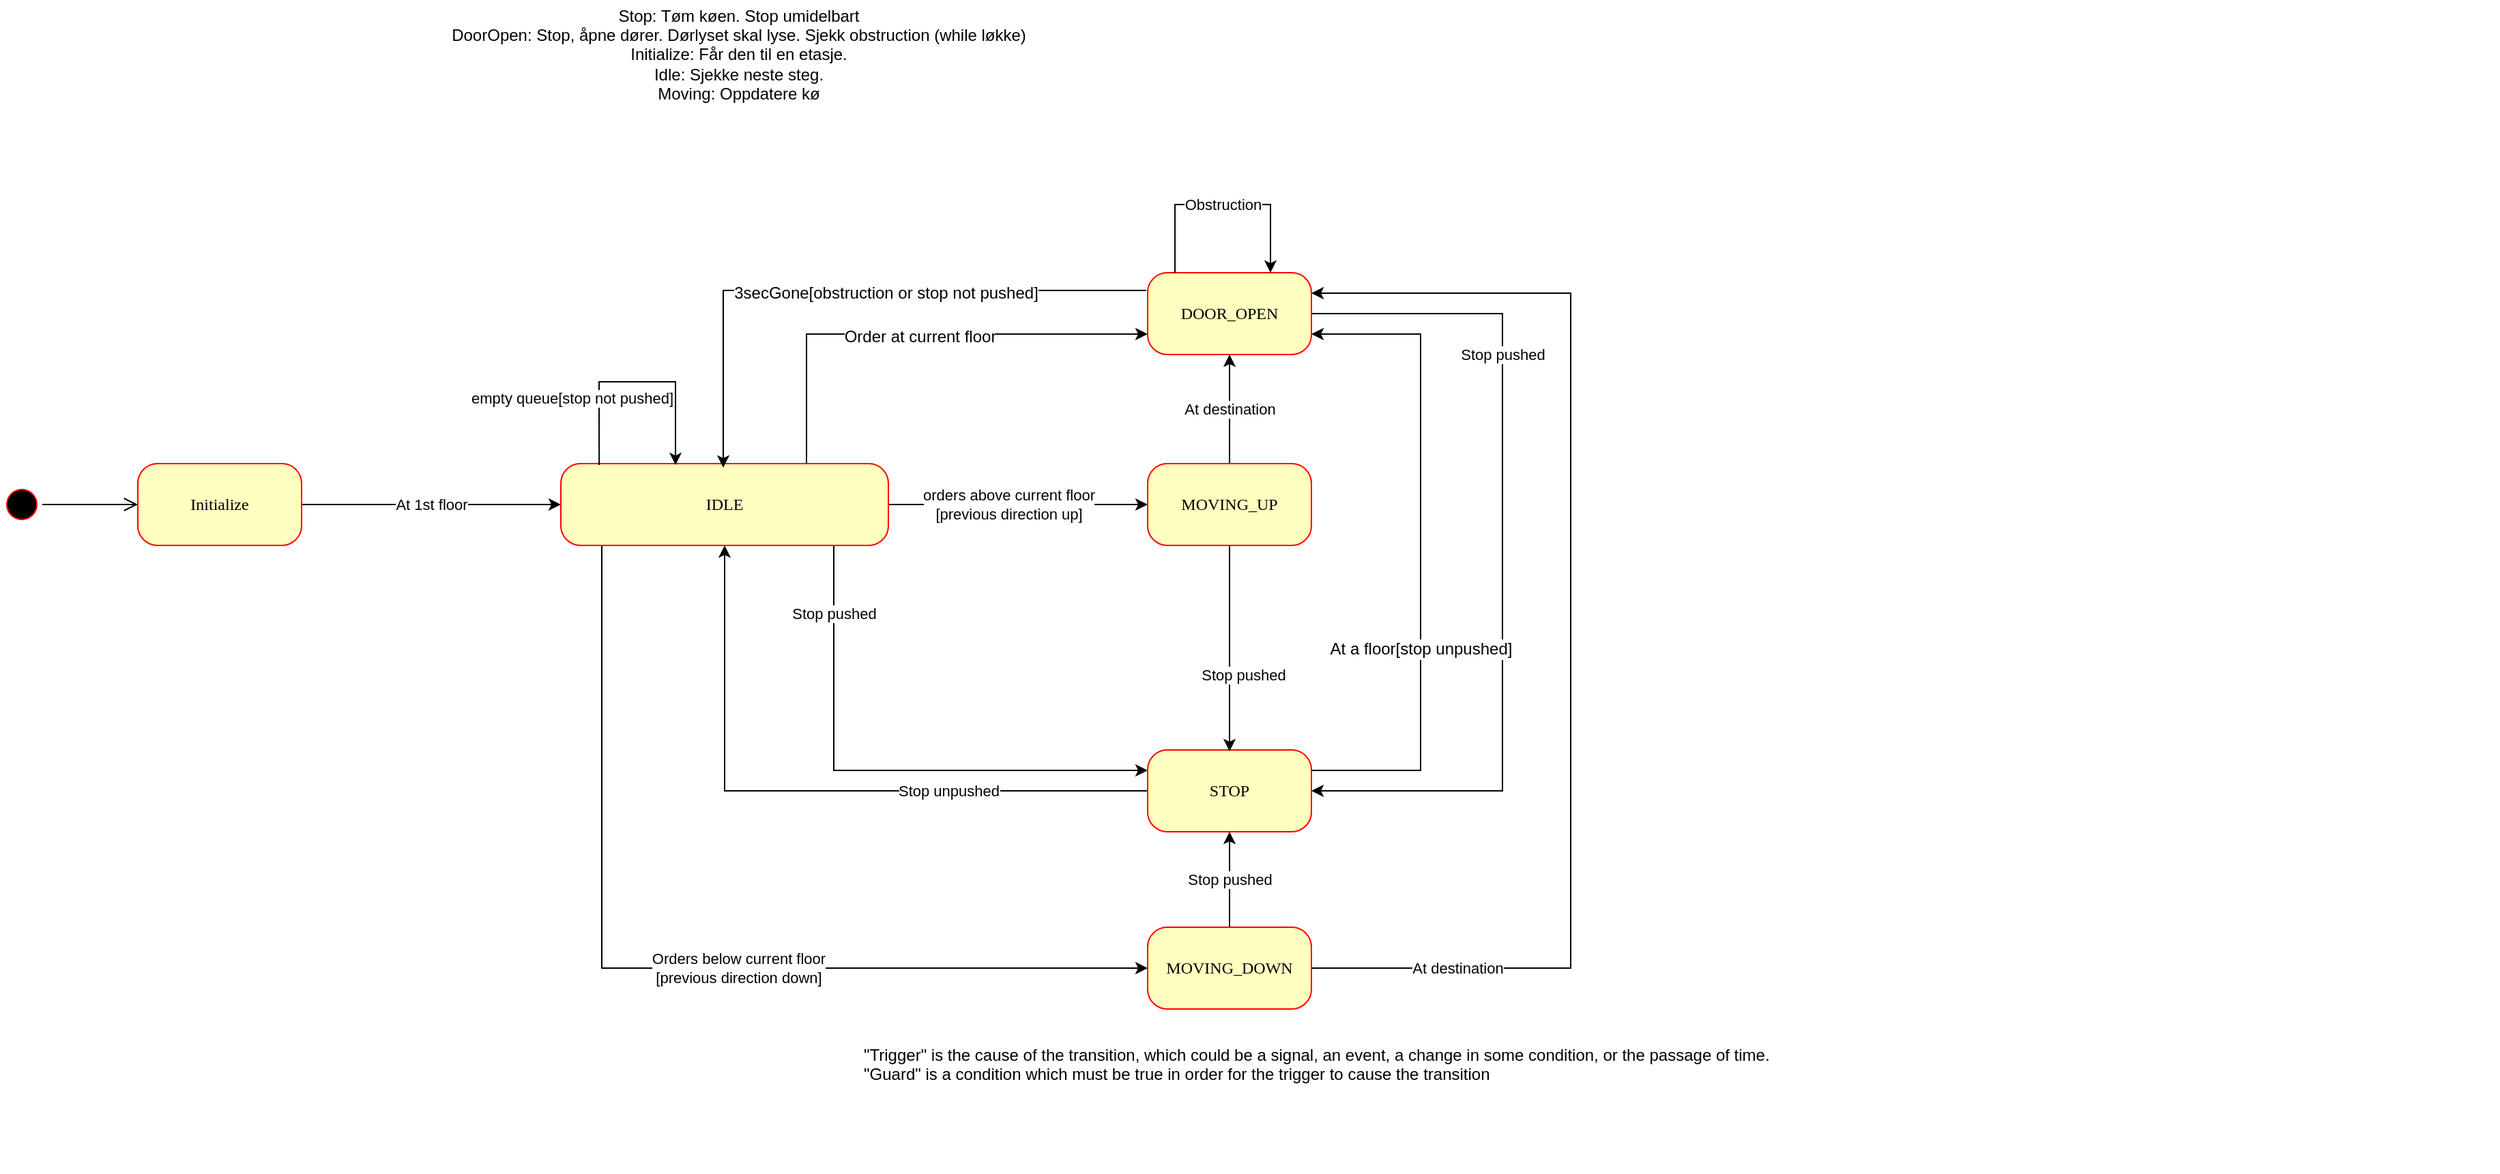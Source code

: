 <mxfile version="12.7.8" type="github">
  <diagram name="Page-1" id="58cdce13-f638-feb5-8d6f-7d28b1aa9fa0">
    <mxGraphModel dx="2108" dy="1256" grid="1" gridSize="10" guides="1" tooltips="1" connect="1" arrows="1" fold="1" page="1" pageScale="1" pageWidth="1100" pageHeight="850" background="#ffffff" math="0" shadow="0">
      <root>
        <mxCell id="0" />
        <mxCell id="1" parent="0" />
        <mxCell id="xnfGC8_ZxIWT7jYt_e5Y-49" value="At 1st floor" style="edgeStyle=orthogonalEdgeStyle;rounded=0;orthogonalLoop=1;jettySize=auto;html=1;entryX=0;entryY=0.5;entryDx=0;entryDy=0;" parent="1" source="xnfGC8_ZxIWT7jYt_e5Y-38" target="xnfGC8_ZxIWT7jYt_e5Y-48" edge="1">
          <mxGeometry relative="1" as="geometry" />
        </mxCell>
        <mxCell id="xnfGC8_ZxIWT7jYt_e5Y-38" value="Initialize" style="rounded=1;whiteSpace=wrap;html=1;arcSize=24;fillColor=#ffffc0;strokeColor=#ff0000;shadow=0;comic=0;labelBackgroundColor=none;fontFamily=Verdana;fontSize=12;fontColor=#000000;align=center;" parent="1" vertex="1">
          <mxGeometry x="-20" y="-220" width="120" height="60" as="geometry" />
        </mxCell>
        <mxCell id="xnfGC8_ZxIWT7jYt_e5Y-51" value="&lt;div&gt;Orders below current floor&lt;/div&gt;&lt;div&gt;[previous direction down]&lt;/div&gt;" style="edgeStyle=orthogonalEdgeStyle;rounded=0;orthogonalLoop=1;jettySize=auto;html=1;exitX=0.25;exitY=1;exitDx=0;exitDy=0;entryX=0;entryY=0.5;entryDx=0;entryDy=0;" parent="1" source="xnfGC8_ZxIWT7jYt_e5Y-48" target="xnfGC8_ZxIWT7jYt_e5Y-50" edge="1">
          <mxGeometry x="0.189" relative="1" as="geometry">
            <Array as="points">
              <mxPoint x="320" y="-160" />
              <mxPoint x="320" y="150" />
            </Array>
            <mxPoint as="offset" />
          </mxGeometry>
        </mxCell>
        <mxCell id="xnfGC8_ZxIWT7jYt_e5Y-61" value="Stop pushed" style="edgeStyle=orthogonalEdgeStyle;rounded=0;orthogonalLoop=1;jettySize=auto;html=1;exitX=0.5;exitY=1;exitDx=0;exitDy=0;entryX=0;entryY=0.25;entryDx=0;entryDy=0;" parent="1" source="xnfGC8_ZxIWT7jYt_e5Y-48" target="xnfGC8_ZxIWT7jYt_e5Y-57" edge="1">
          <mxGeometry x="-0.663" y="-50" relative="1" as="geometry">
            <Array as="points">
              <mxPoint x="490" y="-160" />
              <mxPoint x="490" y="5" />
            </Array>
            <mxPoint x="50" y="50" as="offset" />
          </mxGeometry>
        </mxCell>
        <mxCell id="xnfGC8_ZxIWT7jYt_e5Y-72" value="&lt;div&gt;orders above current floor&lt;/div&gt;&lt;div&gt;[previous direction up]&lt;br&gt;&lt;/div&gt;" style="edgeStyle=orthogonalEdgeStyle;rounded=0;orthogonalLoop=1;jettySize=auto;html=1;exitX=1;exitY=0.25;exitDx=0;exitDy=0;entryX=0;entryY=0.5;entryDx=0;entryDy=0;" parent="1" source="xnfGC8_ZxIWT7jYt_e5Y-48" target="xnfGC8_ZxIWT7jYt_e5Y-70" edge="1">
          <mxGeometry relative="1" as="geometry">
            <Array as="points">
              <mxPoint x="530" y="-190" />
            </Array>
          </mxGeometry>
        </mxCell>
        <mxCell id="xnfGC8_ZxIWT7jYt_e5Y-48" value="IDLE" style="rounded=1;whiteSpace=wrap;html=1;arcSize=24;fillColor=#ffffc0;strokeColor=#ff0000;shadow=0;comic=0;labelBackgroundColor=none;fontFamily=Verdana;fontSize=12;fontColor=#000000;align=center;" parent="1" vertex="1">
          <mxGeometry x="290" y="-220" width="240" height="60" as="geometry" />
        </mxCell>
        <mxCell id="xnfGC8_ZxIWT7jYt_e5Y-54" value="At destination" style="edgeStyle=orthogonalEdgeStyle;rounded=0;orthogonalLoop=1;jettySize=auto;html=1;entryX=1;entryY=0.25;entryDx=0;entryDy=0;exitX=1;exitY=0.5;exitDx=0;exitDy=0;" parent="1" source="xnfGC8_ZxIWT7jYt_e5Y-50" target="xnfGC8_ZxIWT7jYt_e5Y-53" edge="1">
          <mxGeometry x="-0.757" relative="1" as="geometry">
            <Array as="points">
              <mxPoint x="1030" y="150" />
              <mxPoint x="1030" y="-345" />
            </Array>
            <mxPoint as="offset" />
          </mxGeometry>
        </mxCell>
        <mxCell id="xnfGC8_ZxIWT7jYt_e5Y-58" value="Stop pushed" style="edgeStyle=orthogonalEdgeStyle;rounded=0;orthogonalLoop=1;jettySize=auto;html=1;" parent="1" source="xnfGC8_ZxIWT7jYt_e5Y-50" target="xnfGC8_ZxIWT7jYt_e5Y-57" edge="1">
          <mxGeometry relative="1" as="geometry">
            <Array as="points">
              <mxPoint x="780" y="70" />
              <mxPoint x="780" y="70" />
            </Array>
          </mxGeometry>
        </mxCell>
        <mxCell id="xnfGC8_ZxIWT7jYt_e5Y-50" value="MOVING_DOWN" style="rounded=1;whiteSpace=wrap;html=1;arcSize=24;fillColor=#ffffc0;strokeColor=#ff0000;shadow=0;comic=0;labelBackgroundColor=none;fontFamily=Verdana;fontSize=12;fontColor=#000000;align=center;" parent="1" vertex="1">
          <mxGeometry x="720" y="120" width="120" height="60" as="geometry" />
        </mxCell>
        <mxCell id="xnfGC8_ZxIWT7jYt_e5Y-59" style="edgeStyle=orthogonalEdgeStyle;rounded=0;orthogonalLoop=1;jettySize=auto;html=1;entryX=0.5;entryY=1;entryDx=0;entryDy=0;" parent="1" source="xnfGC8_ZxIWT7jYt_e5Y-57" target="xnfGC8_ZxIWT7jYt_e5Y-48" edge="1">
          <mxGeometry relative="1" as="geometry">
            <mxPoint x="460" y="-120" as="targetPoint" />
            <Array as="points">
              <mxPoint x="410" y="20" />
            </Array>
          </mxGeometry>
        </mxCell>
        <mxCell id="xnfGC8_ZxIWT7jYt_e5Y-60" value="Stop unpushed" style="text;html=1;align=center;verticalAlign=middle;resizable=0;points=[];labelBackgroundColor=#ffffff;fontSize=11;" parent="xnfGC8_ZxIWT7jYt_e5Y-59" vertex="1" connectable="0">
          <mxGeometry x="-0.405" relative="1" as="geometry">
            <mxPoint as="offset" />
          </mxGeometry>
        </mxCell>
        <mxCell id="xnfGC8_ZxIWT7jYt_e5Y-57" value="STOP" style="rounded=1;whiteSpace=wrap;html=1;arcSize=24;fillColor=#ffffc0;strokeColor=#ff0000;shadow=0;comic=0;labelBackgroundColor=none;fontFamily=Verdana;fontSize=12;fontColor=#000000;align=center;" parent="1" vertex="1">
          <mxGeometry x="720" y="-10" width="120" height="60" as="geometry" />
        </mxCell>
        <mxCell id="xnfGC8_ZxIWT7jYt_e5Y-55" style="edgeStyle=orthogonalEdgeStyle;rounded=0;orthogonalLoop=1;jettySize=auto;html=1;entryX=0.5;entryY=0;entryDx=0;entryDy=0;" parent="1" edge="1">
          <mxGeometry relative="1" as="geometry">
            <mxPoint x="719" y="-346.996" as="sourcePoint" />
            <mxPoint x="409" y="-217.03" as="targetPoint" />
            <Array as="points">
              <mxPoint x="409" y="-347.03" />
            </Array>
          </mxGeometry>
        </mxCell>
        <mxCell id="xnfGC8_ZxIWT7jYt_e5Y-56" value="3secGone[obstruction or stop not pushed]" style="text;html=1;align=center;verticalAlign=middle;resizable=0;points=[];labelBackgroundColor=#ffffff;" parent="xnfGC8_ZxIWT7jYt_e5Y-55" vertex="1" connectable="0">
          <mxGeometry x="-0.131" y="2" relative="1" as="geometry">
            <mxPoint as="offset" />
          </mxGeometry>
        </mxCell>
        <mxCell id="xnfGC8_ZxIWT7jYt_e5Y-63" value="Stop pushed" style="edgeStyle=orthogonalEdgeStyle;rounded=0;orthogonalLoop=1;jettySize=auto;html=1;exitX=1;exitY=0.5;exitDx=0;exitDy=0;entryX=1;entryY=0.5;entryDx=0;entryDy=0;" parent="1" source="xnfGC8_ZxIWT7jYt_e5Y-53" target="xnfGC8_ZxIWT7jYt_e5Y-57" edge="1">
          <mxGeometry x="-0.556" y="-30" relative="1" as="geometry">
            <Array as="points">
              <mxPoint x="980" y="-330" />
              <mxPoint x="980" y="20" />
            </Array>
            <mxPoint x="30" y="30" as="offset" />
          </mxGeometry>
        </mxCell>
        <mxCell id="xnfGC8_ZxIWT7jYt_e5Y-53" value="DOOR_OPEN" style="rounded=1;whiteSpace=wrap;html=1;arcSize=24;fillColor=#ffffc0;strokeColor=#ff0000;shadow=0;comic=0;labelBackgroundColor=none;fontFamily=Verdana;fontSize=12;fontColor=#000000;align=center;" parent="1" vertex="1">
          <mxGeometry x="720" y="-360" width="120" height="60" as="geometry" />
        </mxCell>
        <mxCell id="xnfGC8_ZxIWT7jYt_e5Y-44" value="" style="ellipse;html=1;shape=startState;fillColor=#000000;strokeColor=#ff0000;rounded=1;shadow=0;comic=0;labelBackgroundColor=none;fontFamily=Verdana;fontSize=12;fontColor=#000000;align=center;direction=south;" parent="1" vertex="1">
          <mxGeometry x="-120.0" y="-205" width="30" height="30" as="geometry" />
        </mxCell>
        <mxCell id="xnfGC8_ZxIWT7jYt_e5Y-45" value="" style="edgeStyle=orthogonalEdgeStyle;html=1;labelBackgroundColor=none;endArrow=open;endSize=8;strokeColor=#000000;fontFamily=Verdana;fontSize=12;align=left;entryX=0;entryY=0.5;entryDx=0;entryDy=0;" parent="1" source="xnfGC8_ZxIWT7jYt_e5Y-44" target="xnfGC8_ZxIWT7jYt_e5Y-38" edge="1">
          <mxGeometry x="-0.12" relative="1" as="geometry">
            <mxPoint x="9.33" y="-190.42" as="sourcePoint" />
            <mxPoint x="170.0" y="-190.42" as="targetPoint" />
            <mxPoint as="offset" />
          </mxGeometry>
        </mxCell>
        <mxCell id="xnfGC8_ZxIWT7jYt_e5Y-64" value="&lt;div&gt;Stop: Tøm køen. Stop umidelbart&lt;/div&gt;&lt;div&gt;DoorOpen: Stop, åpne dører. Dørlyset skal lyse. Sjekk obstruction (while løkke)&lt;br&gt;&lt;/div&gt;&lt;div&gt;Initialize: Får den til en etasje.&lt;/div&gt;&lt;div&gt;Idle: Sjekke neste steg. &lt;br&gt;&lt;/div&gt;&lt;div&gt;Moving: Oppdatere kø&lt;br&gt;&lt;/div&gt;" style="text;html=1;align=center;verticalAlign=middle;resizable=0;points=[];autosize=1;" parent="1" vertex="1">
          <mxGeometry x="170" y="-560" width="500" height="80" as="geometry" />
        </mxCell>
        <mxCell id="xnfGC8_ZxIWT7jYt_e5Y-65" value="Obstruction" style="edgeStyle=orthogonalEdgeStyle;rounded=0;orthogonalLoop=1;jettySize=auto;html=1;entryX=0.75;entryY=0;entryDx=0;entryDy=0;" parent="1" target="xnfGC8_ZxIWT7jYt_e5Y-53" edge="1">
          <mxGeometry relative="1" as="geometry">
            <Array as="points">
              <mxPoint x="740" y="-360" />
              <mxPoint x="740" y="-410" />
              <mxPoint x="810" y="-410" />
            </Array>
            <mxPoint x="740" y="-360" as="sourcePoint" />
          </mxGeometry>
        </mxCell>
        <mxCell id="xnfGC8_ZxIWT7jYt_e5Y-73" value="Stop pushed" style="edgeStyle=orthogonalEdgeStyle;rounded=0;orthogonalLoop=1;jettySize=auto;html=1;exitX=0.5;exitY=1;exitDx=0;exitDy=0;" parent="1" source="xnfGC8_ZxIWT7jYt_e5Y-70" edge="1">
          <mxGeometry x="0.258" y="10" relative="1" as="geometry">
            <mxPoint as="offset" />
            <Array as="points">
              <mxPoint x="780" y="-9" />
            </Array>
            <mxPoint x="780" y="-9" as="targetPoint" />
          </mxGeometry>
        </mxCell>
        <mxCell id="xnfGC8_ZxIWT7jYt_e5Y-74" value="At destination" style="edgeStyle=orthogonalEdgeStyle;rounded=0;orthogonalLoop=1;jettySize=auto;html=1;exitX=0.5;exitY=0;exitDx=0;exitDy=0;entryX=0.5;entryY=1;entryDx=0;entryDy=0;" parent="1" source="xnfGC8_ZxIWT7jYt_e5Y-70" target="xnfGC8_ZxIWT7jYt_e5Y-53" edge="1">
          <mxGeometry relative="1" as="geometry">
            <Array as="points">
              <mxPoint x="780" y="-240" />
              <mxPoint x="780" y="-240" />
            </Array>
          </mxGeometry>
        </mxCell>
        <mxCell id="xnfGC8_ZxIWT7jYt_e5Y-70" value="MOVING_UP" style="rounded=1;whiteSpace=wrap;html=1;arcSize=24;fillColor=#ffffc0;strokeColor=#ff0000;shadow=0;comic=0;labelBackgroundColor=none;fontFamily=Verdana;fontSize=12;fontColor=#000000;align=center;" parent="1" vertex="1">
          <mxGeometry x="720" y="-220" width="120" height="60" as="geometry" />
        </mxCell>
        <mxCell id="vARx-QSnKT3jjr5TEnCY-1" value="" style="endArrow=classic;html=1;entryX=0;entryY=0.75;entryDx=0;entryDy=0;rounded=0;exitX=0.75;exitY=0;exitDx=0;exitDy=0;" parent="1" source="xnfGC8_ZxIWT7jYt_e5Y-48" target="xnfGC8_ZxIWT7jYt_e5Y-53" edge="1">
          <mxGeometry width="50" height="50" relative="1" as="geometry">
            <mxPoint x="483" y="-220" as="sourcePoint" />
            <mxPoint x="570" y="-180" as="targetPoint" />
            <Array as="points">
              <mxPoint x="470" y="-270" />
              <mxPoint x="470" y="-315" />
            </Array>
          </mxGeometry>
        </mxCell>
        <mxCell id="vARx-QSnKT3jjr5TEnCY-2" value="Order at current floor" style="text;html=1;align=center;verticalAlign=middle;resizable=0;points=[];labelBackgroundColor=#ffffff;" parent="vARx-QSnKT3jjr5TEnCY-1" vertex="1" connectable="0">
          <mxGeometry x="0.029" y="-2" relative="1" as="geometry">
            <mxPoint as="offset" />
          </mxGeometry>
        </mxCell>
        <mxCell id="vARx-QSnKT3jjr5TEnCY-3" value="empty queue[stop not pushed]" style="endArrow=classic;html=1;exitX=0.117;exitY=0.017;exitDx=0;exitDy=0;exitPerimeter=0;entryX=0.35;entryY=0.017;entryDx=0;entryDy=0;entryPerimeter=0;rounded=0;" parent="1" source="xnfGC8_ZxIWT7jYt_e5Y-48" target="xnfGC8_ZxIWT7jYt_e5Y-48" edge="1">
          <mxGeometry x="-0.444" y="20" width="50" height="50" relative="1" as="geometry">
            <mxPoint x="520" y="-130" as="sourcePoint" />
            <mxPoint x="570" y="-180" as="targetPoint" />
            <Array as="points">
              <mxPoint x="318" y="-250" />
              <mxPoint x="318" y="-280" />
              <mxPoint x="374" y="-280" />
            </Array>
            <mxPoint as="offset" />
          </mxGeometry>
        </mxCell>
        <mxCell id="vARx-QSnKT3jjr5TEnCY-6" value="" style="endArrow=classic;html=1;exitX=1;exitY=0.25;exitDx=0;exitDy=0;entryX=1;entryY=0.75;entryDx=0;entryDy=0;rounded=0;" parent="1" source="xnfGC8_ZxIWT7jYt_e5Y-57" target="xnfGC8_ZxIWT7jYt_e5Y-53" edge="1">
          <mxGeometry width="50" height="50" relative="1" as="geometry">
            <mxPoint x="640" y="-60" as="sourcePoint" />
            <mxPoint x="690" y="-110" as="targetPoint" />
            <Array as="points">
              <mxPoint x="920" y="5" />
              <mxPoint x="920" y="-110" />
              <mxPoint x="920" y="-315" />
            </Array>
          </mxGeometry>
        </mxCell>
        <mxCell id="vARx-QSnKT3jjr5TEnCY-7" value="At a floor[stop unpushed]" style="text;html=1;align=center;verticalAlign=middle;resizable=0;points=[];labelBackgroundColor=#ffffff;" parent="vARx-QSnKT3jjr5TEnCY-6" vertex="1" connectable="0">
          <mxGeometry x="-0.571" y="66" relative="1" as="geometry">
            <mxPoint x="66" y="-66" as="offset" />
          </mxGeometry>
        </mxCell>
        <mxCell id="vARx-QSnKT3jjr5TEnCY-8" value="&lt;div&gt;&quot;Trigger&quot; is the cause of the transition, which could be a signal, an event, a change in some condition, or the passage of time. &lt;br&gt;&lt;/div&gt;&lt;div&gt;&quot;Guard&quot; is a condition which must be true in order for the trigger to cause the transition&lt;/div&gt;" style="text;html=1;" parent="1" vertex="1">
          <mxGeometry x="510" y="200" width="1200" height="100" as="geometry" />
        </mxCell>
      </root>
    </mxGraphModel>
  </diagram>
</mxfile>
